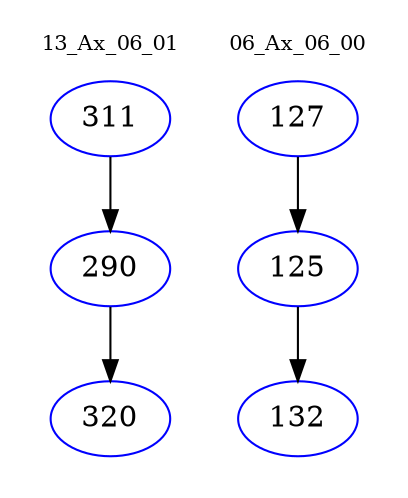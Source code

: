 digraph{
subgraph cluster_0 {
color = white
label = "13_Ax_06_01";
fontsize=10;
T0_311 [label="311", color="blue"]
T0_311 -> T0_290 [color="black"]
T0_290 [label="290", color="blue"]
T0_290 -> T0_320 [color="black"]
T0_320 [label="320", color="blue"]
}
subgraph cluster_1 {
color = white
label = "06_Ax_06_00";
fontsize=10;
T1_127 [label="127", color="blue"]
T1_127 -> T1_125 [color="black"]
T1_125 [label="125", color="blue"]
T1_125 -> T1_132 [color="black"]
T1_132 [label="132", color="blue"]
}
}

